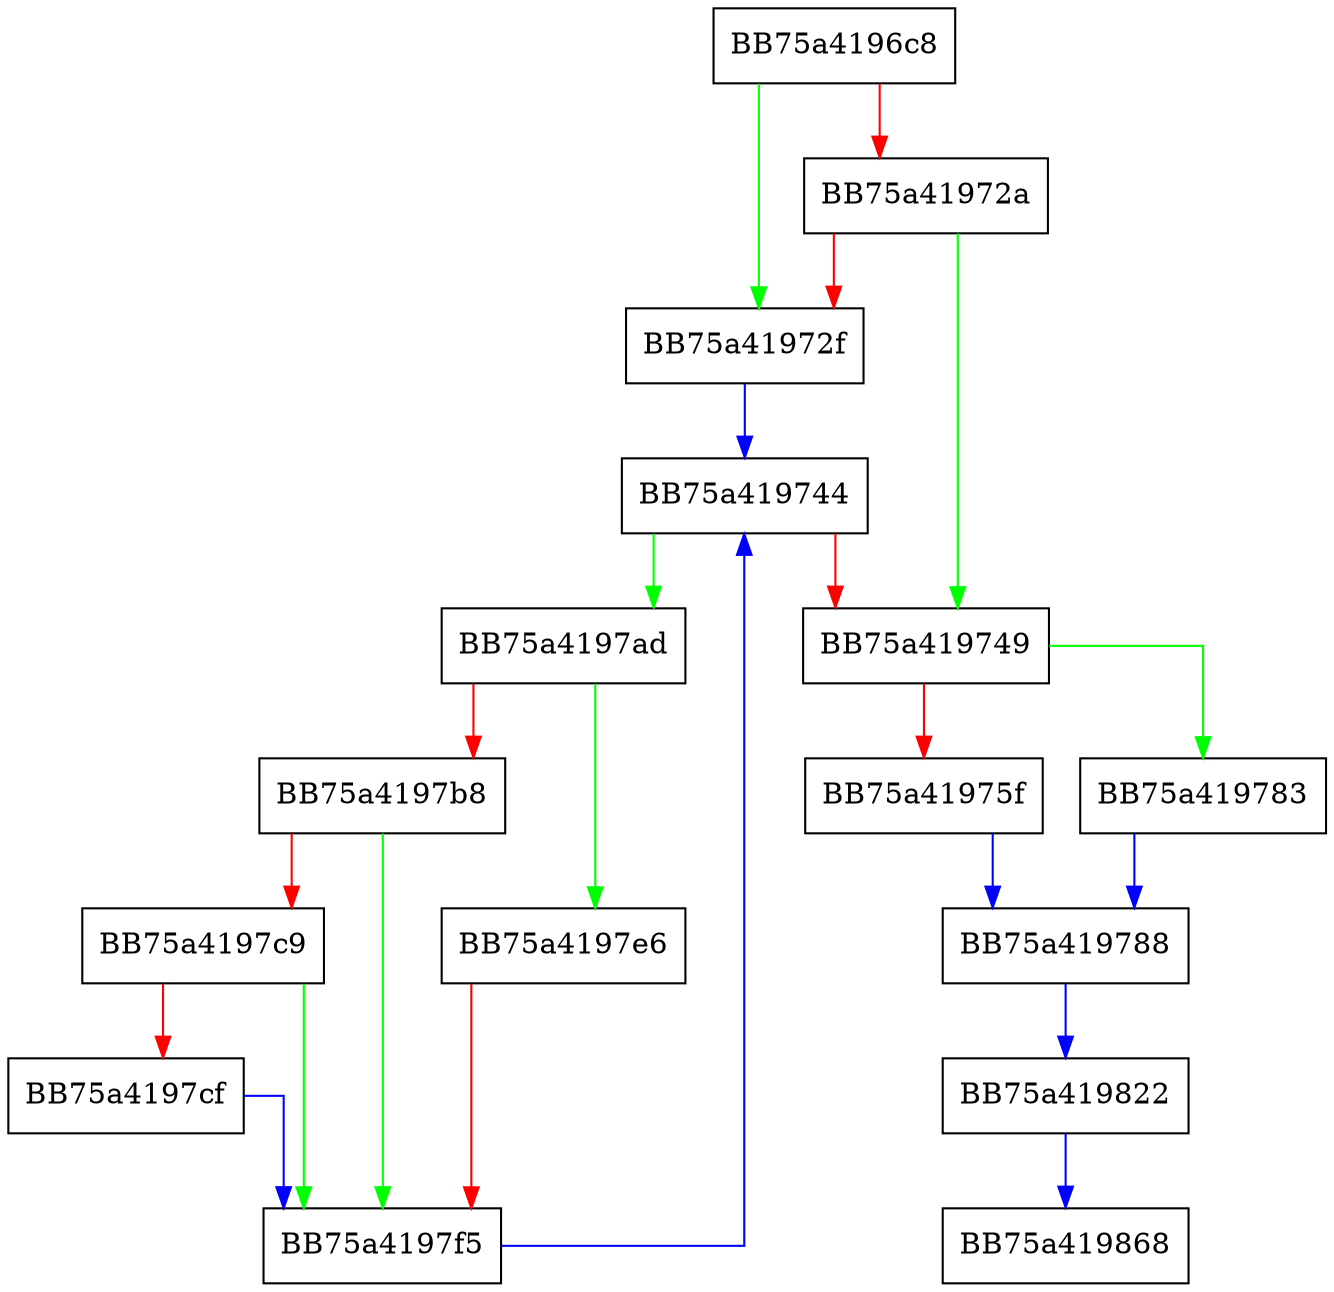 digraph SetConfiguration {
  node [shape="box"];
  graph [splines=ortho];
  BB75a4196c8 -> BB75a41972f [color="green"];
  BB75a4196c8 -> BB75a41972a [color="red"];
  BB75a41972a -> BB75a419749 [color="green"];
  BB75a41972a -> BB75a41972f [color="red"];
  BB75a41972f -> BB75a419744 [color="blue"];
  BB75a419744 -> BB75a4197ad [color="green"];
  BB75a419744 -> BB75a419749 [color="red"];
  BB75a419749 -> BB75a419783 [color="green"];
  BB75a419749 -> BB75a41975f [color="red"];
  BB75a41975f -> BB75a419788 [color="blue"];
  BB75a419783 -> BB75a419788 [color="blue"];
  BB75a419788 -> BB75a419822 [color="blue"];
  BB75a4197ad -> BB75a4197e6 [color="green"];
  BB75a4197ad -> BB75a4197b8 [color="red"];
  BB75a4197b8 -> BB75a4197f5 [color="green"];
  BB75a4197b8 -> BB75a4197c9 [color="red"];
  BB75a4197c9 -> BB75a4197f5 [color="green"];
  BB75a4197c9 -> BB75a4197cf [color="red"];
  BB75a4197cf -> BB75a4197f5 [color="blue"];
  BB75a4197e6 -> BB75a4197f5 [color="red"];
  BB75a4197f5 -> BB75a419744 [color="blue"];
  BB75a419822 -> BB75a419868 [color="blue"];
}